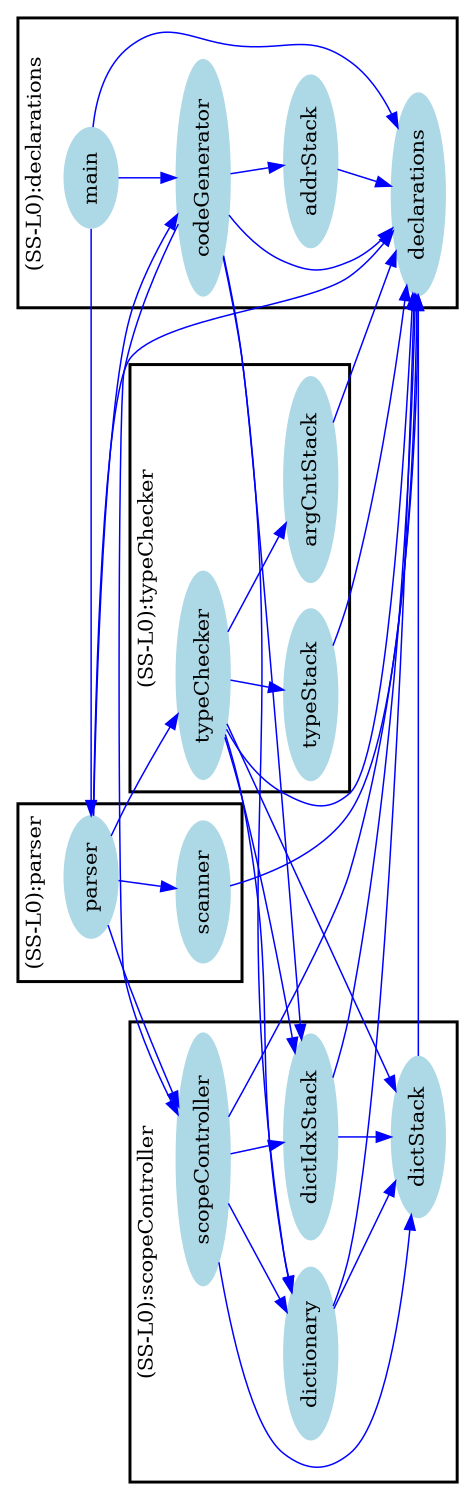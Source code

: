 /* ------------------------------------------------------------ */
/* created with bunch v3 */
/* Objective Function value = 1.0*/
/* ------------------------------------------------------------ */

digraph G {
size= "10,10";
rotate = 90;
subgraph cluster0 {
label = "(SS-L0):parser";
color = black;
style = bold;

"scanner"[label="scanner",shape=ellipse,color=lightblue,fontcolor=black,style=filled];
"parser"[label="parser",shape=ellipse,color=lightblue,fontcolor=black,style=filled];
}
subgraph cluster1 {
label = "(SS-L0):declarations";
color = black;
style = bold;

"addrStack"[label="addrStack",shape=ellipse,color=lightblue,fontcolor=black,style=filled];
"main"[label="main",shape=ellipse,color=lightblue,fontcolor=black,style=filled];
"declarations"[label="declarations",shape=ellipse,color=lightblue,fontcolor=black,style=filled];
"codeGenerator"[label="codeGenerator",shape=ellipse,color=lightblue,fontcolor=black,style=filled];
}
subgraph cluster2 {
label = "(SS-L0):scopeController";
color = black;
style = bold;

"dictionary"[label="dictionary",shape=ellipse,color=lightblue,fontcolor=black,style=filled];
"scopeController"[label="scopeController",shape=ellipse,color=lightblue,fontcolor=black,style=filled];
"dictIdxStack"[label="dictIdxStack",shape=ellipse,color=lightblue,fontcolor=black,style=filled];
"dictStack"[label="dictStack",shape=ellipse,color=lightblue,fontcolor=black,style=filled];
}
subgraph cluster3 {
label = "(SS-L0):typeChecker";
color = black;
style = bold;

"typeStack"[label="typeStack",shape=ellipse,color=lightblue,fontcolor=black,style=filled];
"typeChecker"[label="typeChecker",shape=ellipse,color=lightblue,fontcolor=black,style=filled];
"argCntStack"[label="argCntStack",shape=ellipse,color=lightblue,fontcolor=black,style=filled];
}
"parser" -> "scopeController" [color=blue,font=6];
"parser" -> "scanner" [color=blue,font=6];
"parser" -> "codeGenerator" [color=blue,font=6];
"parser" -> "typeChecker" [color=blue,font=6];
"parser" -> "declarations" [color=blue,font=6];
"codeGenerator" -> "scopeController" [color=blue,font=6];
"codeGenerator" -> "dictIdxStack" [color=blue,font=6];
"codeGenerator" -> "addrStack" [color=blue,font=6];
"codeGenerator" -> "declarations" [color=blue,font=6];
"codeGenerator" -> "dictionary" [color=blue,font=6];
"dictStack" -> "declarations" [color=blue,font=6];
"dictIdxStack" -> "declarations" [color=blue,font=6];
"dictIdxStack" -> "dictStack" [color=blue,font=6];
"scanner" -> "declarations" [color=blue,font=6];
"main" -> "codeGenerator" [color=blue,font=6];
"main" -> "declarations" [color=blue,font=6];
"main" -> "parser" [color=blue,font=6];
"typeChecker" -> "typeStack" [color=blue,font=6];
"typeChecker" -> "dictIdxStack" [color=blue,font=6];
"typeChecker" -> "argCntStack" [color=blue,font=6];
"typeChecker" -> "declarations" [color=blue,font=6];
"typeChecker" -> "dictStack" [color=blue,font=6];
"typeChecker" -> "dictionary" [color=blue,font=6];
"scopeController" -> "dictIdxStack" [color=blue,font=6];
"scopeController" -> "declarations" [color=blue,font=6];
"scopeController" -> "dictStack" [color=blue,font=6];
"scopeController" -> "dictionary" [color=blue,font=6];
"typeStack" -> "declarations" [color=blue,font=6];
"addrStack" -> "declarations" [color=blue,font=6];
"dictionary" -> "declarations" [color=blue,font=6];
"dictionary" -> "dictStack" [color=blue,font=6];
"argCntStack" -> "declarations" [color=blue,font=6];
}
